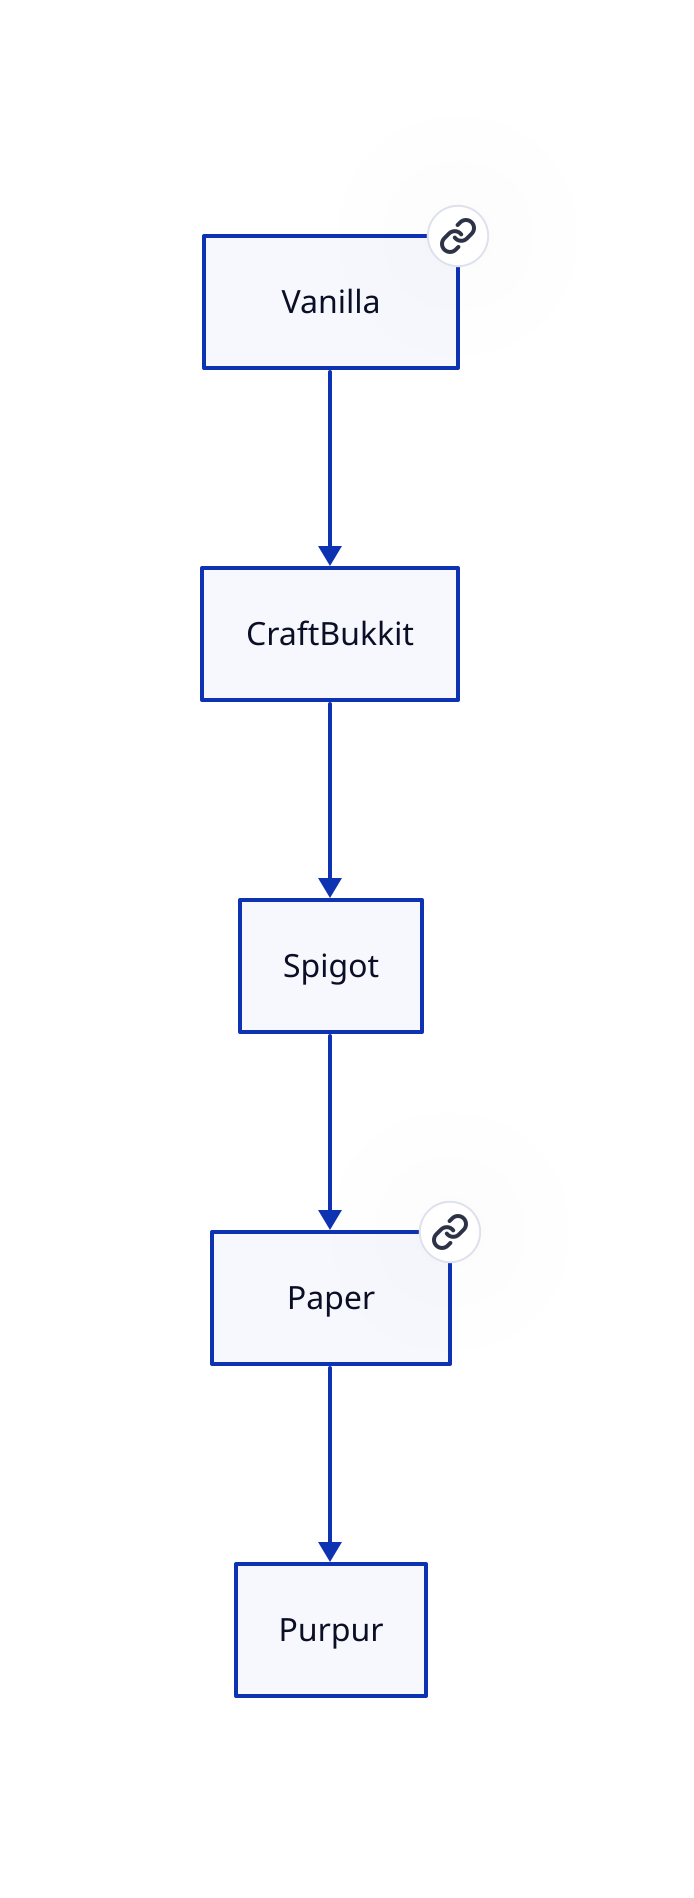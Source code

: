 Vanilla -> CraftBukkit
CraftBukkit -> Spigot
Spigot -> Paper
Paper -> Purpur

Vanilla: { link: https://www.minecraft.net/en-us/download/server }
Paper: { link: https://papermc.io/downloads/all }

